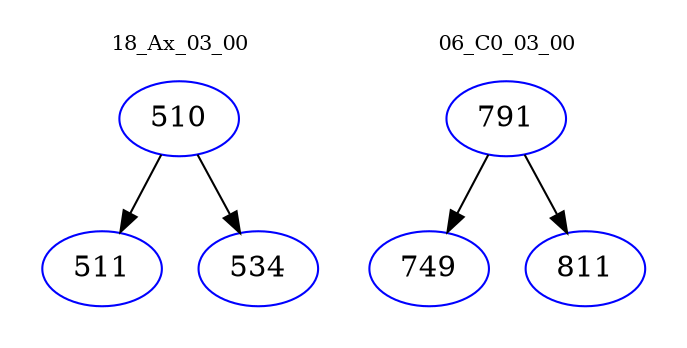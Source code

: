 digraph{
subgraph cluster_0 {
color = white
label = "18_Ax_03_00";
fontsize=10;
T0_510 [label="510", color="blue"]
T0_510 -> T0_511 [color="black"]
T0_511 [label="511", color="blue"]
T0_510 -> T0_534 [color="black"]
T0_534 [label="534", color="blue"]
}
subgraph cluster_1 {
color = white
label = "06_C0_03_00";
fontsize=10;
T1_791 [label="791", color="blue"]
T1_791 -> T1_749 [color="black"]
T1_749 [label="749", color="blue"]
T1_791 -> T1_811 [color="black"]
T1_811 [label="811", color="blue"]
}
}

